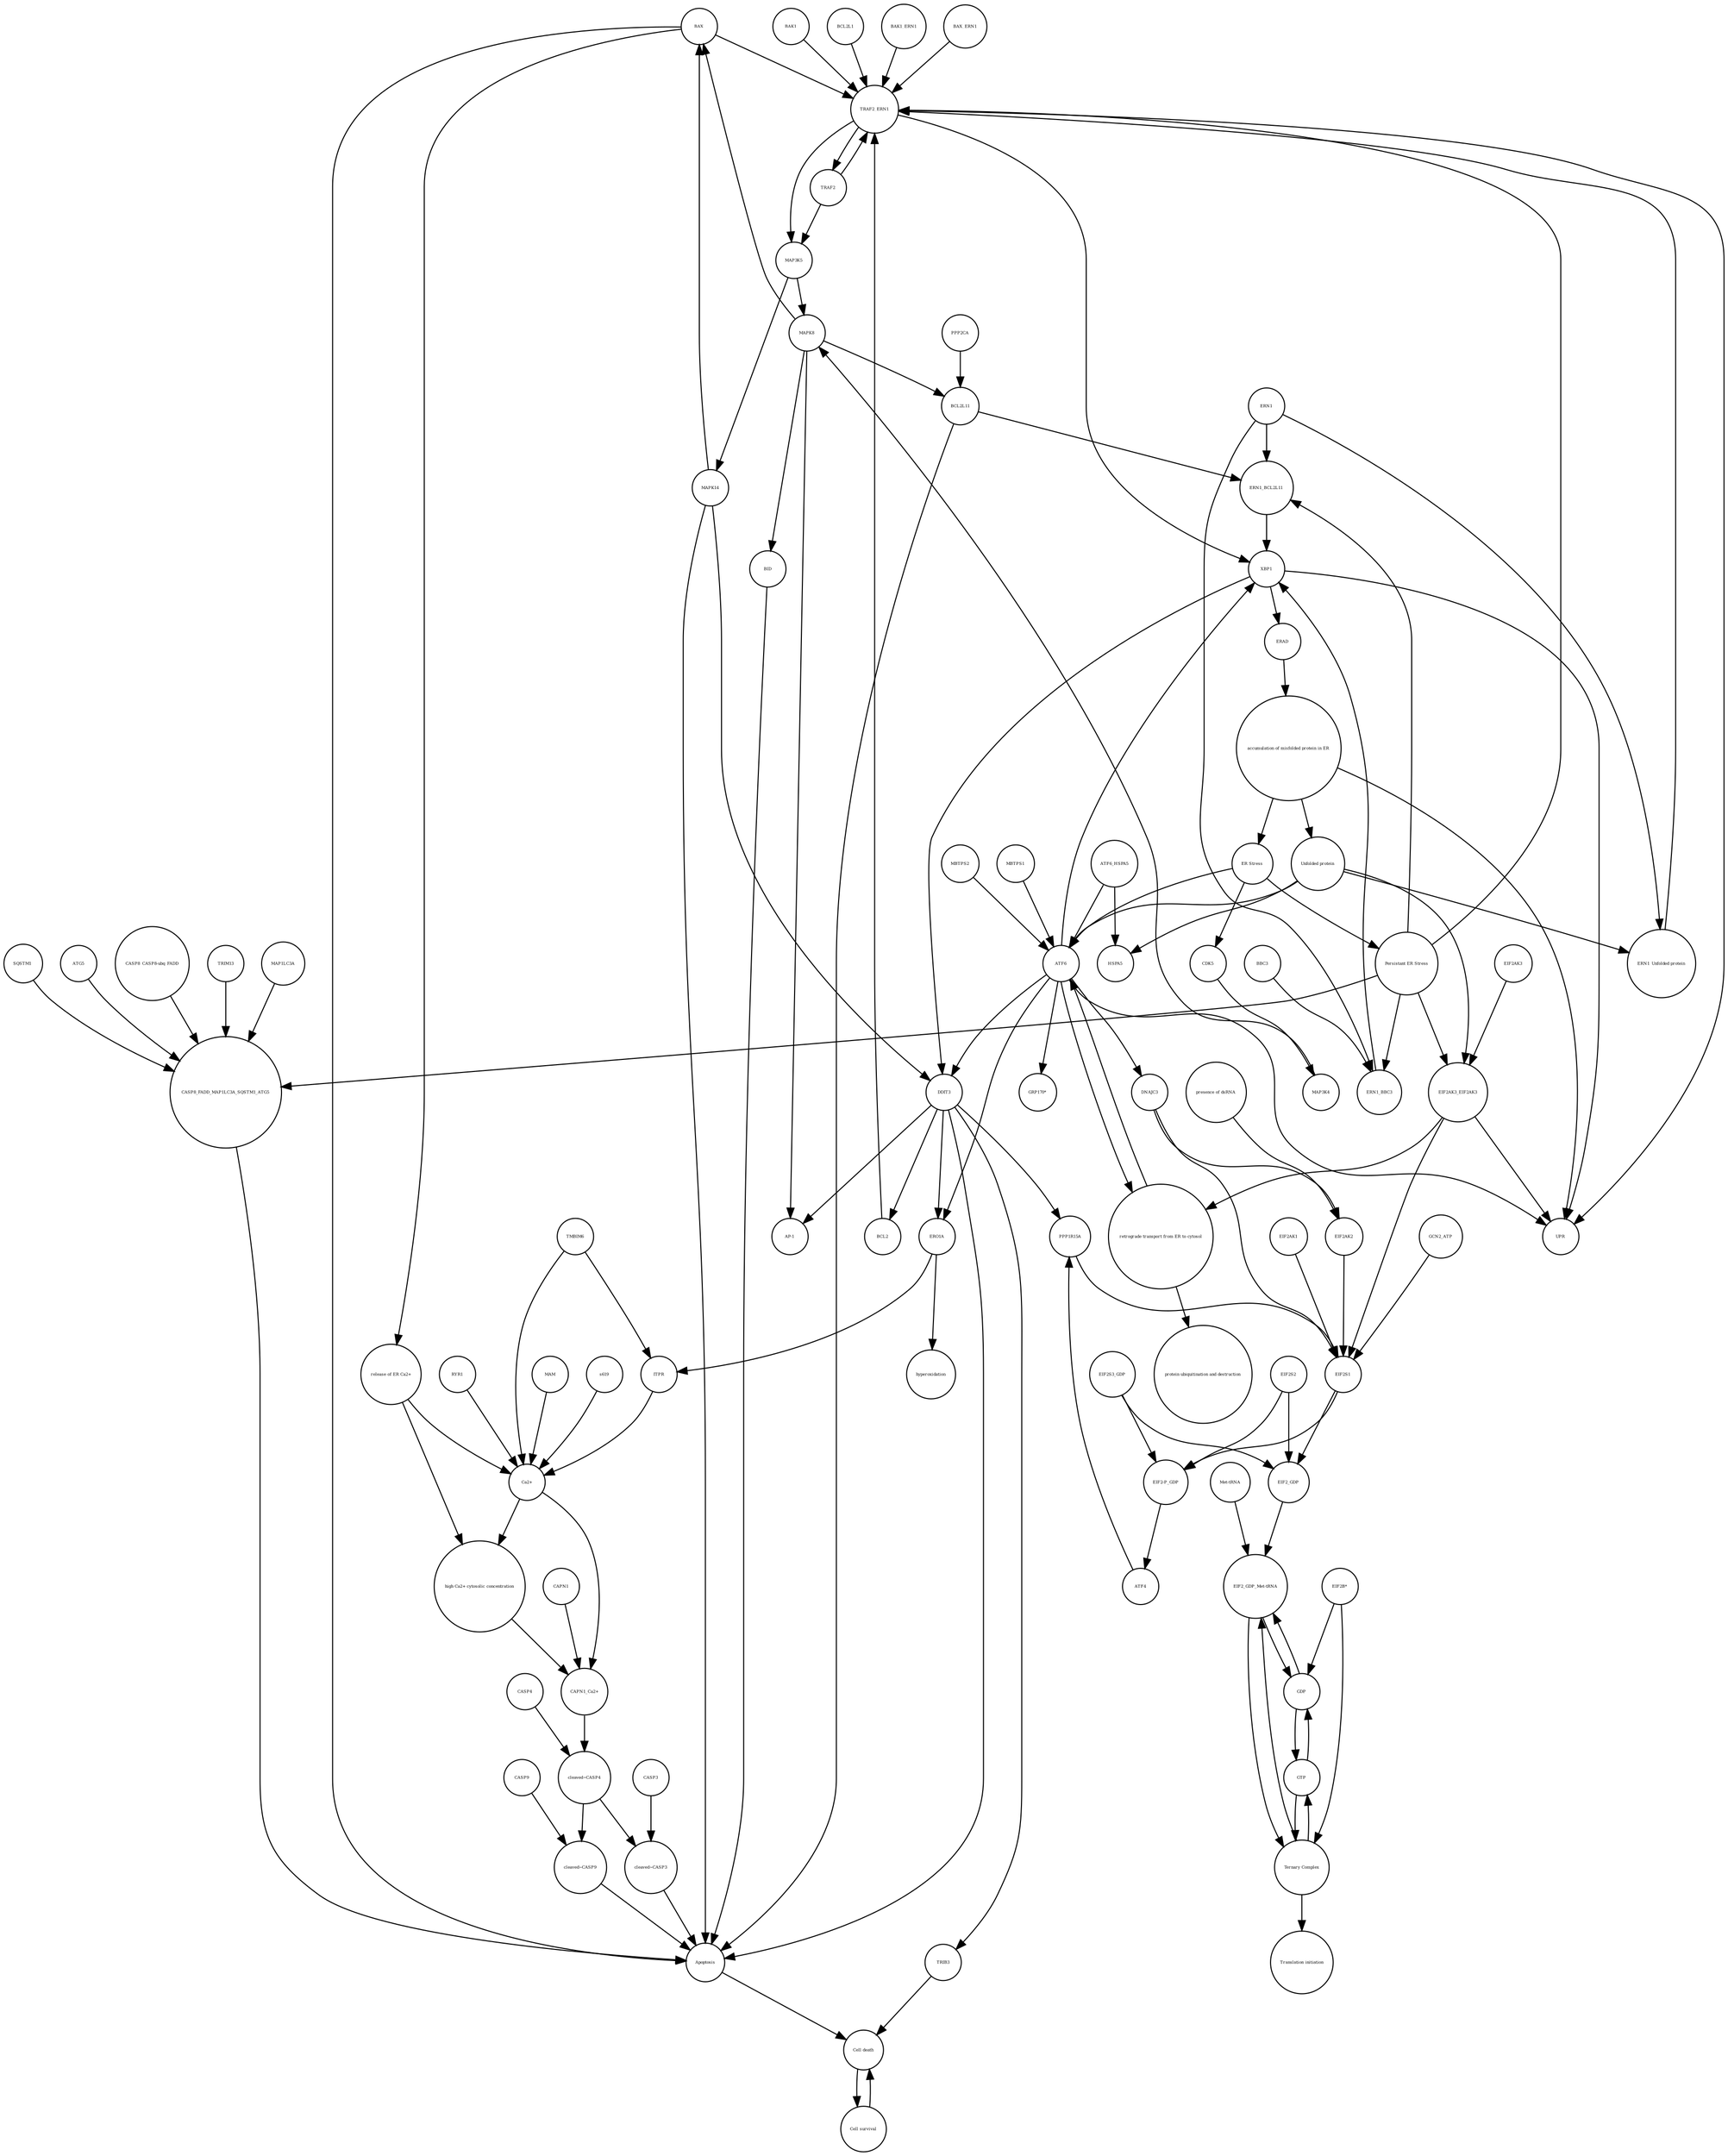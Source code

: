 strict digraph  {
BAX [annotation="", bipartite=0, cls=macromolecule, fontsize=4, label=BAX, shape=circle];
"release of ER Ca2+" [annotation="", bipartite=0, cls=phenotype, fontsize=4, label="release of ER Ca2+", shape=circle];
"Cell death" [annotation="", bipartite=0, cls=phenotype, fontsize=4, label="Cell death", shape=circle];
"Cell survival" [annotation="", bipartite=0, cls=phenotype, fontsize=4, label="Cell survival", shape=circle];
"Ca2+" [annotation="", bipartite=0, cls="simple chemical", fontsize=4, label="Ca2+", shape=circle];
"high Ca2+ cytosolic concentration" [annotation="", bipartite=0, cls=phenotype, fontsize=4, label="high Ca2+ cytosolic concentration", shape=circle];
ERAD [annotation="", bipartite=0, cls=phenotype, fontsize=4, label=ERAD, shape=circle];
"accumulation of misfolded protein in ER" [annotation="", bipartite=0, cls=phenotype, fontsize=4, label="accumulation of misfolded protein in ER", shape=circle];
"cleaved~CASP9" [annotation="urn_miriam_hgnc.symbol_CASP9", bipartite=0, cls=macromolecule, fontsize=4, label="cleaved~CASP9", shape=circle];
"Unfolded protein" [annotation="", bipartite=0, cls=macromolecule, fontsize=4, label="Unfolded protein", shape=circle];
"cleaved~CASP4" [annotation="urn_miriam_hgnc.symbol_CASP4", bipartite=0, cls=macromolecule, fontsize=4, label="cleaved~CASP4", shape=circle];
CASP9 [annotation="", bipartite=0, cls=macromolecule, fontsize=4, label=CASP9, shape=circle];
EIF2_GDP [annotation="", bipartite=0, cls=complex, fontsize=4, label=EIF2_GDP, shape=circle];
BCL2 [annotation="", bipartite=0, cls="nucleic acid feature", fontsize=4, label=BCL2, shape=circle];
ATG5 [annotation="", bipartite=0, cls=macromolecule, fontsize=4, label=ATG5, shape=circle];
CASP8_FADD_MAP1LC3A_SQSTM1_ATG5 [annotation="", bipartite=0, cls=complex, fontsize=4, label=CASP8_FADD_MAP1LC3A_SQSTM1_ATG5, shape=circle];
MBTPS2 [annotation="", bipartite=0, cls=macromolecule, fontsize=4, label=MBTPS2, shape=circle];
ERN1_BBC3 [annotation="", bipartite=0, cls=complex, fontsize=4, label=ERN1_BBC3, shape=circle];
MAM [annotation="", bipartite=0, cls=phenotype, fontsize=4, label=MAM, shape=circle];
EIF2AK3 [annotation="", bipartite=0, cls=macromolecule, fontsize=4, label=EIF2AK3, shape=circle];
MBTPS1 [annotation="", bipartite=0, cls=macromolecule, fontsize=4, label=MBTPS1, shape=circle];
BAX_ERN1 [annotation="", bipartite=0, cls=complex, fontsize=4, label=BAX_ERN1, shape=circle];
ERN1_BCL2L11 [annotation="", bipartite=0, cls=complex, fontsize=4, label=ERN1_BCL2L11, shape=circle];
BID [annotation="", bipartite=0, cls=macromolecule, fontsize=4, label=BID, shape=circle];
CASP3 [annotation="", bipartite=0, cls=macromolecule, fontsize=4, label=CASP3, shape=circle];
hyperoxidation [annotation="", bipartite=0, cls=phenotype, fontsize=4, label=hyperoxidation, shape=circle];
GDP [annotation="", bipartite=0, cls="simple chemical", fontsize=4, label=GDP, shape=circle];
"CAPN1_Ca2+" [annotation="", bipartite=0, cls=complex, fontsize=4, label="CAPN1_Ca2+", shape=circle];
ATF4 [annotation="", bipartite=0, cls=macromolecule, fontsize=4, label=ATF4, shape=circle];
ERO1A [annotation="", bipartite=0, cls=macromolecule, fontsize=4, label=ERO1A, shape=circle];
"EIF2-P_GDP" [annotation="", bipartite=0, cls=complex, fontsize=4, label="EIF2-P_GDP", shape=circle];
CASP4 [annotation="", bipartite=0, cls=macromolecule, fontsize=4, label=CASP4, shape=circle];
DDIT3 [annotation="", bipartite=0, cls=macromolecule, fontsize=4, label=DDIT3, shape=circle];
TRIB3 [annotation="", bipartite=0, cls=macromolecule, fontsize=4, label=TRIB3, shape=circle];
"ER Stress" [annotation="", bipartite=0, cls=phenotype, fontsize=4, label="ER Stress", shape=circle];
"CASP8_CASP8-ubq_FADD" [annotation="", bipartite=0, cls=complex, fontsize=4, label="CASP8_CASP8-ubq_FADD", shape=circle];
EIF2AK2 [annotation="", bipartite=0, cls=macromolecule, fontsize=4, label=EIF2AK2, shape=circle];
"AP-1" [annotation="", bipartite=0, cls=macromolecule, fontsize=4, label="AP-1", shape=circle];
GCN2_ATP [annotation="", bipartite=0, cls=complex, fontsize=4, label=GCN2_ATP, shape=circle];
UPR [annotation="", bipartite=0, cls=phenotype, fontsize=4, label=UPR, shape=circle];
MAP3K5 [annotation="", bipartite=0, cls=macromolecule, fontsize=4, label=MAP3K5, shape=circle];
ERN1 [annotation="", bipartite=0, cls=macromolecule, fontsize=4, label=ERN1, shape=circle];
Apoptosis [annotation="", bipartite=0, cls=phenotype, fontsize=4, label=Apoptosis, shape=circle];
"Persistant ER Stress" [annotation="", bipartite=0, cls=phenotype, fontsize=4, label="Persistant ER Stress", shape=circle];
s619 [annotation="", bipartite=0, cls=complex, fontsize=4, label=s619, shape=circle];
ATF6_HSPA5 [annotation="", bipartite=0, cls=complex, fontsize=4, label=ATF6_HSPA5, shape=circle];
"GRP170*" [annotation="", bipartite=0, cls=macromolecule, fontsize=4, label="GRP170*", shape=circle];
MAPK8 [annotation="", bipartite=0, cls=macromolecule, fontsize=4, label=MAPK8, shape=circle];
PPP1R15A [annotation="", bipartite=0, cls=macromolecule, fontsize=4, label=PPP1R15A, shape=circle];
DNAJC3 [annotation="", bipartite=0, cls=macromolecule, fontsize=4, label=DNAJC3, shape=circle];
CAPN1 [annotation="", bipartite=0, cls=macromolecule, fontsize=4, label=CAPN1, shape=circle];
BAK1 [annotation="", bipartite=0, cls=macromolecule, fontsize=4, label=BAK1, shape=circle];
"presence of dsRNA" [annotation="", bipartite=0, cls=phenotype, fontsize=4, label="presence of dsRNA", shape=circle];
"cleaved~CASP3" [annotation="urn_miriam_hgnc.symbol_CASP3", bipartite=0, cls=macromolecule, fontsize=4, label="cleaved~CASP3", shape=circle];
TRAF2_ERN1 [annotation="", bipartite=0, cls=complex, fontsize=4, label=TRAF2_ERN1, shape=circle];
EIF2AK1 [annotation="", bipartite=0, cls=macromolecule, fontsize=4, label=EIF2AK1, shape=circle];
"Translation initiation" [annotation="", bipartite=0, cls=phenotype, fontsize=4, label="Translation initiation", shape=circle];
"protein ubiquitination and destruction" [annotation="", bipartite=0, cls=phenotype, fontsize=4, label="protein ubiquitination and destruction", shape=circle];
"EIF2B*" [annotation="", bipartite=0, cls=complex, fontsize=4, label="EIF2B*", shape=circle];
HSPA5 [annotation="", bipartite=0, cls=macromolecule, fontsize=4, label=HSPA5, shape=circle];
RYR1 [annotation="", bipartite=0, cls=macromolecule, fontsize=4, label=RYR1, shape=circle];
ATF6 [annotation="", bipartite=0, cls=macromolecule, fontsize=4, label=ATF6, shape=circle];
"EIF2_GDP_Met-tRNA" [annotation="", bipartite=0, cls=complex, fontsize=4, label="EIF2_GDP_Met-tRNA", shape=circle];
XBP1 [annotation="", bipartite=0, cls=macromolecule, fontsize=4, label=XBP1, shape=circle];
MAP3K4 [annotation="", bipartite=0, cls=macromolecule, fontsize=4, label=MAP3K4, shape=circle];
"Met-tRNA" [annotation="", bipartite=0, cls="nucleic acid feature", fontsize=4, label="Met-tRNA", shape=circle];
"ERN1_Unfolded protein" [annotation="", bipartite=0, cls=complex, fontsize=4, label="ERN1_Unfolded protein", shape=circle];
"retrograde transport from ER to cytosol" [annotation="", bipartite=0, cls=phenotype, fontsize=4, label="retrograde transport from ER to cytosol", shape=circle];
BCL2L1 [annotation="", bipartite=0, cls=macromolecule, fontsize=4, label=BCL2L1, shape=circle];
EIF2S2 [annotation="", bipartite=0, cls=macromolecule, fontsize=4, label=EIF2S2, shape=circle];
TMBIM6 [annotation="", bipartite=0, cls=macromolecule, fontsize=4, label=TMBIM6, shape=circle];
CDK5 [annotation="", bipartite=0, cls=macromolecule, fontsize=4, label=CDK5, shape=circle];
EIF2AK3_EIF2AK3 [annotation="", bipartite=0, cls=complex, fontsize=4, label=EIF2AK3_EIF2AK3, shape=circle];
ITPR [annotation="urn_miriam_hgnc.symbol_ITPR1|urn_miriam_hgnc.symbol_ITPR2|urn_miriam_hgnc.symbol_ITPR3", bipartite=0, cls=macromolecule, fontsize=4, label=ITPR, shape=circle];
"Ternary Complex" [annotation="", bipartite=0, cls=complex, fontsize=4, label="Ternary Complex", shape=circle];
TRAF2 [annotation="", bipartite=0, cls=macromolecule, fontsize=4, label=TRAF2, shape=circle];
PPP2CA [annotation="", bipartite=0, cls=macromolecule, fontsize=4, label=PPP2CA, shape=circle];
MAPK14 [annotation="", bipartite=0, cls=macromolecule, fontsize=4, label=MAPK14, shape=circle];
TRIM13 [annotation="", bipartite=0, cls=macromolecule, fontsize=4, label=TRIM13, shape=circle];
BCL2L11 [annotation="", bipartite=0, cls=macromolecule, fontsize=4, label=BCL2L11, shape=circle];
MAP1LC3A [annotation="", bipartite=0, cls=macromolecule, fontsize=4, label=MAP1LC3A, shape=circle];
BBC3 [annotation="", bipartite=0, cls=macromolecule, fontsize=4, label=BBC3, shape=circle];
EIF2S1 [annotation="", bipartite=0, cls=macromolecule, fontsize=4, label=EIF2S1, shape=circle];
GTP [annotation="", bipartite=0, cls="simple chemical", fontsize=4, label=GTP, shape=circle];
EIF2S3_GDP [annotation="", bipartite=0, cls=complex, fontsize=4, label=EIF2S3_GDP, shape=circle];
"SQSTM1 " [annotation="", bipartite=0, cls=macromolecule, fontsize=4, label="SQSTM1 ", shape=circle];
BAK1_ERN1 [annotation="", bipartite=0, cls=complex, fontsize=4, label=BAK1_ERN1, shape=circle];
BAX -> "release of ER Ca2+"  [annotation="", interaction_type=stimulation];
BAX -> TRAF2_ERN1  [annotation="", interaction_type=catalysis];
BAX -> Apoptosis  [annotation="", interaction_type=production];
"release of ER Ca2+" -> "high Ca2+ cytosolic concentration"  [annotation="", interaction_type=production];
"release of ER Ca2+" -> "Ca2+"  [annotation=urn_miriam_pubmed_23850759, interaction_type=catalysis];
"Cell death" -> "Cell survival"  [annotation="", interaction_type=inhibition];
"Cell survival" -> "Cell death"  [annotation="", interaction_type=inhibition];
"Ca2+" -> "high Ca2+ cytosolic concentration"  [annotation="", interaction_type=stimulation];
"Ca2+" -> "CAPN1_Ca2+"  [annotation="", interaction_type=production];
"high Ca2+ cytosolic concentration" -> "CAPN1_Ca2+"  [annotation="", interaction_type=catalysis];
ERAD -> "accumulation of misfolded protein in ER"  [annotation="", interaction_type=inhibition];
"accumulation of misfolded protein in ER" -> "ER Stress"  [annotation="", interaction_type=production];
"accumulation of misfolded protein in ER" -> "Unfolded protein"  [annotation="", interaction_type=production];
"accumulation of misfolded protein in ER" -> UPR  [annotation="", interaction_type=production];
"cleaved~CASP9" -> Apoptosis  [annotation="", interaction_type=production];
"Unfolded protein" -> EIF2AK3_EIF2AK3  [annotation=urn_miriam_pubmed_17991856, interaction_type=catalysis];
"Unfolded protein" -> ATF6  [annotation="", interaction_type=catalysis];
"Unfolded protein" -> HSPA5  [annotation="", interaction_type=catalysis];
"Unfolded protein" -> "ERN1_Unfolded protein"  [annotation="", interaction_type=production];
"cleaved~CASP4" -> "cleaved~CASP3"  [annotation="urn_miriam_pubmed_19931333|urn_miriam_pubmed_26618107", interaction_type=catalysis];
"cleaved~CASP4" -> "cleaved~CASP9"  [annotation="urn_miriam_pubmed_19931333|urn_miriam_pubmed_26618107", interaction_type=catalysis];
CASP9 -> "cleaved~CASP9"  [annotation="", interaction_type=production];
EIF2_GDP -> "EIF2_GDP_Met-tRNA"  [annotation="", interaction_type=production];
BCL2 -> TRAF2_ERN1  [annotation="", interaction_type=inhibition];
ATG5 -> CASP8_FADD_MAP1LC3A_SQSTM1_ATG5  [annotation="", interaction_type=production];
CASP8_FADD_MAP1LC3A_SQSTM1_ATG5 -> Apoptosis  [annotation="", interaction_type=production];
MBTPS2 -> ATF6  [annotation="", interaction_type=catalysis];
ERN1_BBC3 -> XBP1  [annotation="urn_miriam_pubmed_26587781|urn_miriam_pubmed_23430059", interaction_type=catalysis];
MAM -> "Ca2+"  [annotation=urn_miriam_pubmed_23850759, interaction_type=catalysis];
EIF2AK3 -> EIF2AK3_EIF2AK3  [annotation="", interaction_type=production];
MBTPS1 -> ATF6  [annotation="", interaction_type=catalysis];
BAX_ERN1 -> TRAF2_ERN1  [annotation="", interaction_type=catalysis];
ERN1_BCL2L11 -> XBP1  [annotation="urn_miriam_pubmed_26587781|urn_miriam_pubmed_23430059", interaction_type=catalysis];
BID -> Apoptosis  [annotation="", interaction_type=production];
CASP3 -> "cleaved~CASP3"  [annotation="", interaction_type=production];
GDP -> "EIF2_GDP_Met-tRNA"  [annotation="", interaction_type=production];
GDP -> GTP  [annotation="", interaction_type=production];
"CAPN1_Ca2+" -> "cleaved~CASP4"  [annotation=urn_miriam_pubmed_19931333, interaction_type=catalysis];
ATF4 -> PPP1R15A  [annotation="", interaction_type=catalysis];
ERO1A -> ITPR  [annotation="urn_miriam_pubmed_23850759|urn_miriam_pubmed_23430059", interaction_type=catalysis];
ERO1A -> hyperoxidation  [annotation="", interaction_type=production];
"EIF2-P_GDP" -> ATF4  [annotation="", interaction_type=catalysis];
CASP4 -> "cleaved~CASP4"  [annotation="", interaction_type=production];
DDIT3 -> PPP1R15A  [annotation="", interaction_type=catalysis];
DDIT3 -> ERO1A  [annotation="", interaction_type=catalysis];
DDIT3 -> BCL2  [annotation="", interaction_type=inhibition];
DDIT3 -> TRIB3  [annotation="", interaction_type=catalysis];
DDIT3 -> Apoptosis  [annotation="", interaction_type=production];
DDIT3 -> "AP-1"  [annotation="", interaction_type=catalysis];
TRIB3 -> "Cell death"  [annotation="", interaction_type=production];
"ER Stress" -> CDK5  [annotation="", interaction_type=catalysis];
"ER Stress" -> ATF6  [annotation="", interaction_type=catalysis];
"ER Stress" -> "Persistant ER Stress"  [annotation="", interaction_type=production];
"CASP8_CASP8-ubq_FADD" -> CASP8_FADD_MAP1LC3A_SQSTM1_ATG5  [annotation="", interaction_type=production];
EIF2AK2 -> EIF2S1  [annotation="", interaction_type=catalysis];
GCN2_ATP -> EIF2S1  [annotation="", interaction_type=catalysis];
MAP3K5 -> MAPK8  [annotation="", interaction_type=catalysis];
MAP3K5 -> MAPK14  [annotation="", interaction_type=catalysis];
ERN1 -> ERN1_BBC3  [annotation="", interaction_type=production];
ERN1 -> ERN1_BCL2L11  [annotation="", interaction_type=production];
ERN1 -> "ERN1_Unfolded protein"  [annotation="", interaction_type=production];
Apoptosis -> "Cell death"  [annotation="", interaction_type=production];
"Persistant ER Stress" -> CASP8_FADD_MAP1LC3A_SQSTM1_ATG5  [annotation=urn_miriam_pubmed_17991856, interaction_type=catalysis];
"Persistant ER Stress" -> ERN1_BBC3  [annotation="urn_miriam_pubmed_23430059|urn_miriam_pubmed_17991856", interaction_type=inhibition];
"Persistant ER Stress" -> ERN1_BCL2L11  [annotation="urn_miriam_pubmed_23850759|urn_miriam_pubmed_23430059|urn_miriam_pubmed_26587781", interaction_type=inhibition];
"Persistant ER Stress" -> EIF2AK3_EIF2AK3  [annotation=urn_miriam_pubmed_17991856, interaction_type=catalysis];
"Persistant ER Stress" -> TRAF2_ERN1  [annotation="", interaction_type=inhibition];
s619 -> "Ca2+"  [annotation=urn_miriam_pubmed_23850759, interaction_type=catalysis];
ATF6_HSPA5 -> ATF6  [annotation="", interaction_type=production];
ATF6_HSPA5 -> HSPA5  [annotation="", interaction_type=production];
MAPK8 -> BAX  [annotation="", interaction_type=catalysis];
MAPK8 -> BID  [annotation="", interaction_type=catalysis];
MAPK8 -> "AP-1"  [annotation="", interaction_type=catalysis];
MAPK8 -> BCL2L11  [annotation="", interaction_type=catalysis];
PPP1R15A -> EIF2S1  [annotation="", interaction_type=catalysis];
DNAJC3 -> EIF2S1  [annotation="", interaction_type=inhibition];
DNAJC3 -> EIF2AK2  [annotation="", interaction_type=inhibition];
CAPN1 -> "CAPN1_Ca2+"  [annotation="", interaction_type=production];
BAK1 -> TRAF2_ERN1  [annotation="", interaction_type=catalysis];
"presence of dsRNA" -> EIF2AK2  [annotation="", interaction_type=catalysis];
"cleaved~CASP3" -> Apoptosis  [annotation="", interaction_type=production];
TRAF2_ERN1 -> XBP1  [annotation="urn_miriam_pubmed_26587781|urn_miriam_pubmed_23430059", interaction_type=catalysis];
TRAF2_ERN1 -> TRAF2  [annotation="", interaction_type=catalysis];
TRAF2_ERN1 -> MAP3K5  [annotation="", interaction_type=catalysis];
TRAF2_ERN1 -> UPR  [annotation="", interaction_type=production];
EIF2AK1 -> EIF2S1  [annotation="", interaction_type=catalysis];
"EIF2B*" -> "Ternary Complex"  [annotation="", interaction_type=catalysis];
"EIF2B*" -> GDP  [annotation="", interaction_type=catalysis];
RYR1 -> "Ca2+"  [annotation=urn_miriam_pubmed_23850759, interaction_type=catalysis];
ATF6 -> UPR  [annotation="", interaction_type=production];
ATF6 -> DDIT3  [annotation="", interaction_type=catalysis];
ATF6 -> "retrograde transport from ER to cytosol"  [annotation="", interaction_type=production];
ATF6 -> ERO1A  [annotation="", interaction_type=catalysis];
ATF6 -> XBP1  [annotation="urn_miriam_pubmed_26587781|urn_miriam_pubmed_23430059", interaction_type=catalysis];
ATF6 -> DNAJC3  [annotation="", interaction_type=catalysis];
ATF6 -> "GRP170*"  [annotation="", interaction_type=catalysis];
"EIF2_GDP_Met-tRNA" -> "Ternary Complex"  [annotation="", interaction_type=production];
"EIF2_GDP_Met-tRNA" -> GDP  [annotation="", interaction_type=production];
XBP1 -> ERAD  [annotation="", interaction_type=production];
XBP1 -> DDIT3  [annotation="", interaction_type=catalysis];
XBP1 -> UPR  [annotation="", interaction_type=production];
MAP3K4 -> MAPK8  [annotation="", interaction_type=catalysis];
"Met-tRNA" -> "EIF2_GDP_Met-tRNA"  [annotation="", interaction_type=production];
"ERN1_Unfolded protein" -> TRAF2_ERN1  [annotation="", interaction_type=production];
"retrograde transport from ER to cytosol" -> "protein ubiquitination and destruction"  [annotation="", interaction_type=production];
"retrograde transport from ER to cytosol" -> ATF6  [annotation="", interaction_type=inhibition];
BCL2L1 -> TRAF2_ERN1  [annotation="", interaction_type=inhibition];
EIF2S2 -> EIF2_GDP  [annotation="", interaction_type=production];
EIF2S2 -> "EIF2-P_GDP"  [annotation="", interaction_type=production];
TMBIM6 -> "Ca2+"  [annotation=urn_miriam_pubmed_23850759, interaction_type=catalysis];
TMBIM6 -> ITPR  [annotation="urn_miriam_pubmed_23850759|urn_miriam_pubmed_23430059", interaction_type=catalysis];
CDK5 -> MAP3K4  [annotation="", interaction_type=catalysis];
EIF2AK3_EIF2AK3 -> "retrograde transport from ER to cytosol"  [annotation="", interaction_type=production];
EIF2AK3_EIF2AK3 -> EIF2S1  [annotation="", interaction_type=catalysis];
EIF2AK3_EIF2AK3 -> UPR  [annotation="", interaction_type=production];
ITPR -> "Ca2+"  [annotation=urn_miriam_pubmed_23850759, interaction_type=catalysis];
"Ternary Complex" -> "Translation initiation"  [annotation="", interaction_type=production];
"Ternary Complex" -> "EIF2_GDP_Met-tRNA"  [annotation="", interaction_type=production];
"Ternary Complex" -> GTP  [annotation="", interaction_type=production];
TRAF2 -> TRAF2_ERN1  [annotation="", interaction_type=production];
TRAF2 -> MAP3K5  [annotation="", interaction_type=catalysis];
PPP2CA -> BCL2L11  [annotation="", interaction_type=catalysis];
MAPK14 -> DDIT3  [annotation="", interaction_type=catalysis];
MAPK14 -> BAX  [annotation="", interaction_type=catalysis];
MAPK14 -> Apoptosis  [annotation="", interaction_type=production];
TRIM13 -> CASP8_FADD_MAP1LC3A_SQSTM1_ATG5  [annotation=urn_miriam_pubmed_17991856, interaction_type=catalysis];
BCL2L11 -> ERN1_BCL2L11  [annotation="", interaction_type=production];
BCL2L11 -> Apoptosis  [annotation="", interaction_type=production];
MAP1LC3A -> CASP8_FADD_MAP1LC3A_SQSTM1_ATG5  [annotation="", interaction_type=production];
BBC3 -> ERN1_BBC3  [annotation="", interaction_type=production];
EIF2S1 -> EIF2_GDP  [annotation="", interaction_type=production];
EIF2S1 -> "EIF2-P_GDP"  [annotation="", interaction_type=production];
GTP -> "Ternary Complex"  [annotation="", interaction_type=production];
GTP -> GDP  [annotation="", interaction_type=production];
EIF2S3_GDP -> EIF2_GDP  [annotation="", interaction_type=production];
EIF2S3_GDP -> "EIF2-P_GDP"  [annotation="", interaction_type=production];
"SQSTM1 " -> CASP8_FADD_MAP1LC3A_SQSTM1_ATG5  [annotation="", interaction_type=production];
BAK1_ERN1 -> TRAF2_ERN1  [annotation="", interaction_type=catalysis];
}
